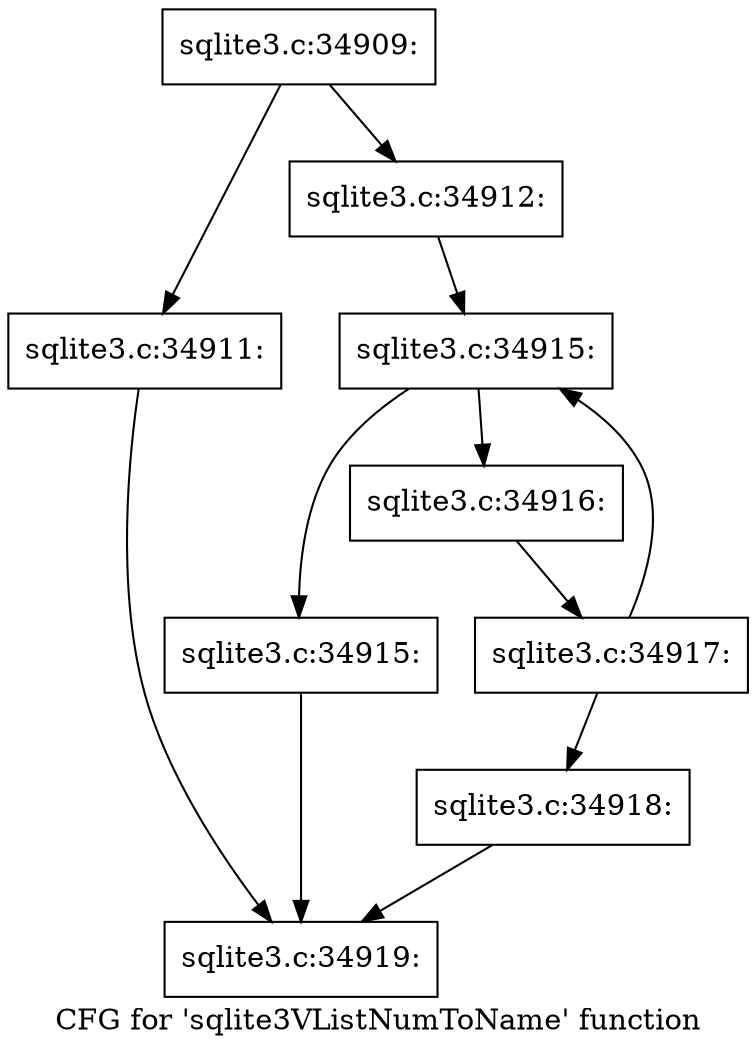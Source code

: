 digraph "CFG for 'sqlite3VListNumToName' function" {
	label="CFG for 'sqlite3VListNumToName' function";

	Node0x55c0f856b600 [shape=record,label="{sqlite3.c:34909:}"];
	Node0x55c0f856b600 -> Node0x55c0f8572750;
	Node0x55c0f856b600 -> Node0x55c0f85727a0;
	Node0x55c0f8572750 [shape=record,label="{sqlite3.c:34911:}"];
	Node0x55c0f8572750 -> Node0x55c0f856b780;
	Node0x55c0f85727a0 [shape=record,label="{sqlite3.c:34912:}"];
	Node0x55c0f85727a0 -> Node0x55c0f8573010;
	Node0x55c0f8573010 [shape=record,label="{sqlite3.c:34915:}"];
	Node0x55c0f8573010 -> Node0x55c0f85731e0;
	Node0x55c0f8573010 -> Node0x55c0f8573230;
	Node0x55c0f85731e0 [shape=record,label="{sqlite3.c:34915:}"];
	Node0x55c0f85731e0 -> Node0x55c0f856b780;
	Node0x55c0f8573230 [shape=record,label="{sqlite3.c:34916:}"];
	Node0x55c0f8573230 -> Node0x55c0f8572fc0;
	Node0x55c0f8572fc0 [shape=record,label="{sqlite3.c:34917:}"];
	Node0x55c0f8572fc0 -> Node0x55c0f8573010;
	Node0x55c0f8572fc0 -> Node0x55c0f8572f70;
	Node0x55c0f8572f70 [shape=record,label="{sqlite3.c:34918:}"];
	Node0x55c0f8572f70 -> Node0x55c0f856b780;
	Node0x55c0f856b780 [shape=record,label="{sqlite3.c:34919:}"];
}
